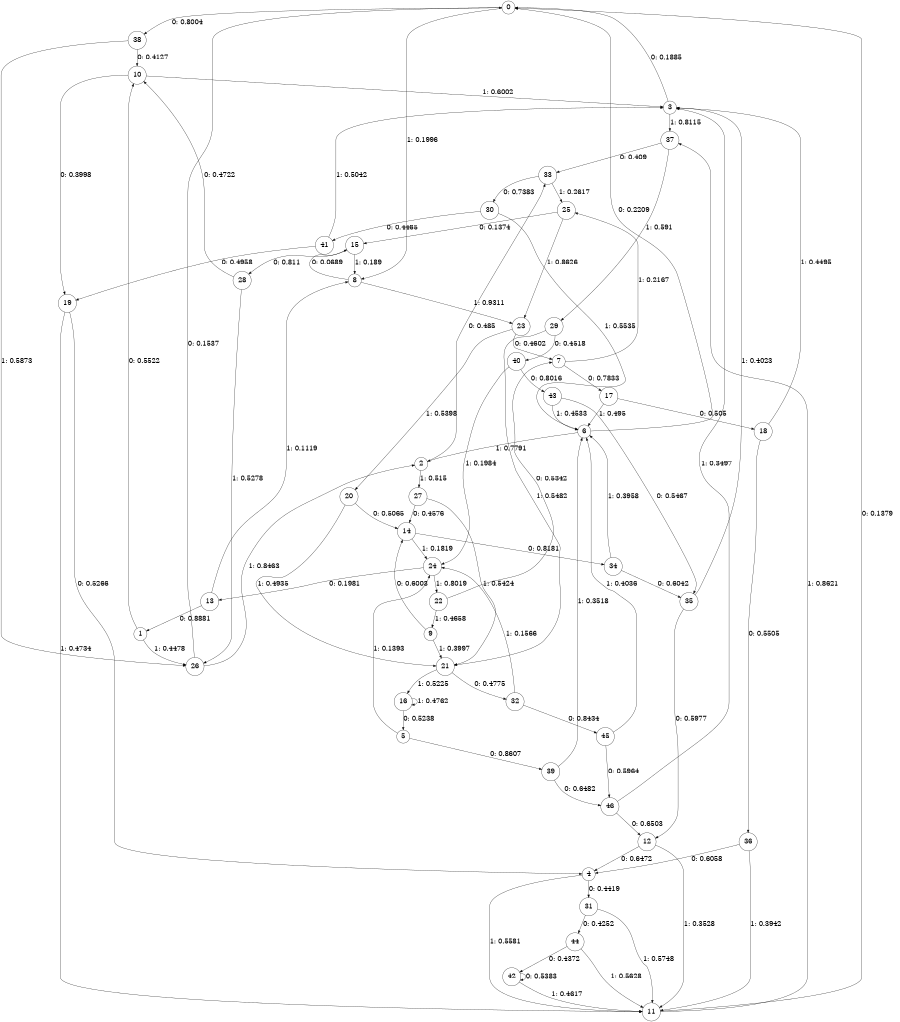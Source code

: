 digraph "ch34randomL8" {
size = "6,8.5";
ratio = "fill";
node [shape = circle];
node [fontsize = 24];
edge [fontsize = 24];
0 -> 38 [label = "0: 0.8004   "];
0 -> 8 [label = "1: 0.1996   "];
1 -> 10 [label = "0: 0.5522   "];
1 -> 26 [label = "1: 0.4478   "];
2 -> 33 [label = "0: 0.485    "];
2 -> 27 [label = "1: 0.515    "];
3 -> 0 [label = "0: 0.1885   "];
3 -> 37 [label = "1: 0.8115   "];
4 -> 31 [label = "0: 0.4419   "];
4 -> 11 [label = "1: 0.5581   "];
5 -> 39 [label = "0: 0.8607   "];
5 -> 24 [label = "1: 0.1393   "];
6 -> 0 [label = "0: 0.2209   "];
6 -> 2 [label = "1: 0.7791   "];
7 -> 17 [label = "0: 0.7833   "];
7 -> 25 [label = "1: 0.2167   "];
8 -> 15 [label = "0: 0.0689   "];
8 -> 23 [label = "1: 0.9311   "];
9 -> 14 [label = "0: 0.6003   "];
9 -> 21 [label = "1: 0.3997   "];
10 -> 19 [label = "0: 0.3998   "];
10 -> 3 [label = "1: 0.6002   "];
11 -> 0 [label = "0: 0.1379   "];
11 -> 37 [label = "1: 0.8621   "];
12 -> 4 [label = "0: 0.6472   "];
12 -> 11 [label = "1: 0.3528   "];
13 -> 1 [label = "0: 0.8881   "];
13 -> 8 [label = "1: 0.1119   "];
14 -> 34 [label = "0: 0.8181   "];
14 -> 24 [label = "1: 0.1819   "];
15 -> 28 [label = "0: 0.811    "];
15 -> 8 [label = "1: 0.189    "];
16 -> 5 [label = "0: 0.5238   "];
16 -> 16 [label = "1: 0.4762   "];
17 -> 18 [label = "0: 0.505    "];
17 -> 6 [label = "1: 0.495    "];
18 -> 36 [label = "0: 0.5505   "];
18 -> 3 [label = "1: 0.4495   "];
19 -> 4 [label = "0: 0.5266   "];
19 -> 11 [label = "1: 0.4734   "];
20 -> 14 [label = "0: 0.5065   "];
20 -> 21 [label = "1: 0.4935   "];
21 -> 32 [label = "0: 0.4775   "];
21 -> 16 [label = "1: 0.5225   "];
22 -> 7 [label = "0: 0.5342   "];
22 -> 9 [label = "1: 0.4658   "];
23 -> 7 [label = "0: 0.4602   "];
23 -> 20 [label = "1: 0.5398   "];
24 -> 13 [label = "0: 0.1981   "];
24 -> 22 [label = "1: 0.8019   "];
25 -> 15 [label = "0: 0.1374   "];
25 -> 23 [label = "1: 0.8626   "];
26 -> 0 [label = "0: 0.1537   "];
26 -> 2 [label = "1: 0.8463   "];
27 -> 14 [label = "0: 0.4576   "];
27 -> 21 [label = "1: 0.5424   "];
28 -> 10 [label = "0: 0.4722   "];
28 -> 26 [label = "1: 0.5278   "];
29 -> 40 [label = "0: 0.4518   "];
29 -> 21 [label = "1: 0.5482   "];
30 -> 41 [label = "0: 0.4465   "];
30 -> 6 [label = "1: 0.5535   "];
31 -> 44 [label = "0: 0.4252   "];
31 -> 11 [label = "1: 0.5748   "];
32 -> 45 [label = "0: 0.8434   "];
32 -> 24 [label = "1: 0.1566   "];
33 -> 30 [label = "0: 0.7383   "];
33 -> 25 [label = "1: 0.2617   "];
34 -> 35 [label = "0: 0.6042   "];
34 -> 6 [label = "1: 0.3958   "];
35 -> 12 [label = "0: 0.5977   "];
35 -> 3 [label = "1: 0.4023   "];
36 -> 4 [label = "0: 0.6058   "];
36 -> 11 [label = "1: 0.3942   "];
37 -> 33 [label = "0: 0.409    "];
37 -> 29 [label = "1: 0.591    "];
38 -> 10 [label = "0: 0.4127   "];
38 -> 26 [label = "1: 0.5873   "];
39 -> 46 [label = "0: 0.6482   "];
39 -> 6 [label = "1: 0.3518   "];
40 -> 43 [label = "0: 0.8016   "];
40 -> 24 [label = "1: 0.1984   "];
41 -> 19 [label = "0: 0.4958   "];
41 -> 3 [label = "1: 0.5042   "];
42 -> 42 [label = "0: 0.5383   "];
42 -> 11 [label = "1: 0.4617   "];
43 -> 35 [label = "0: 0.5467   "];
43 -> 6 [label = "1: 0.4533   "];
44 -> 42 [label = "0: 0.4372   "];
44 -> 11 [label = "1: 0.5628   "];
45 -> 46 [label = "0: 0.5964   "];
45 -> 6 [label = "1: 0.4036   "];
46 -> 12 [label = "0: 0.6503   "];
46 -> 3 [label = "1: 0.3497   "];
}
